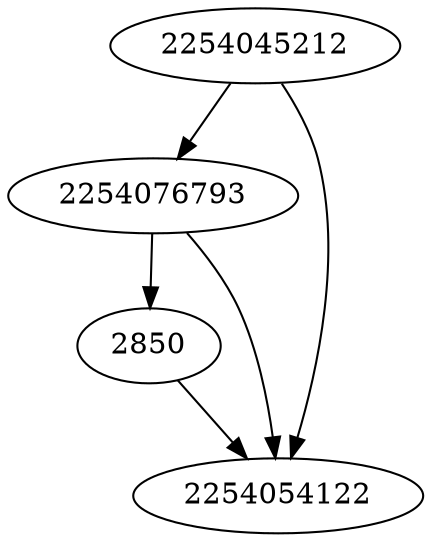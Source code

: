 strict digraph  {
2254076793;
2850;
2254054122;
2254045212;
2254076793 -> 2850;
2254076793 -> 2254054122;
2850 -> 2254054122;
2254045212 -> 2254054122;
2254045212 -> 2254076793;
}
